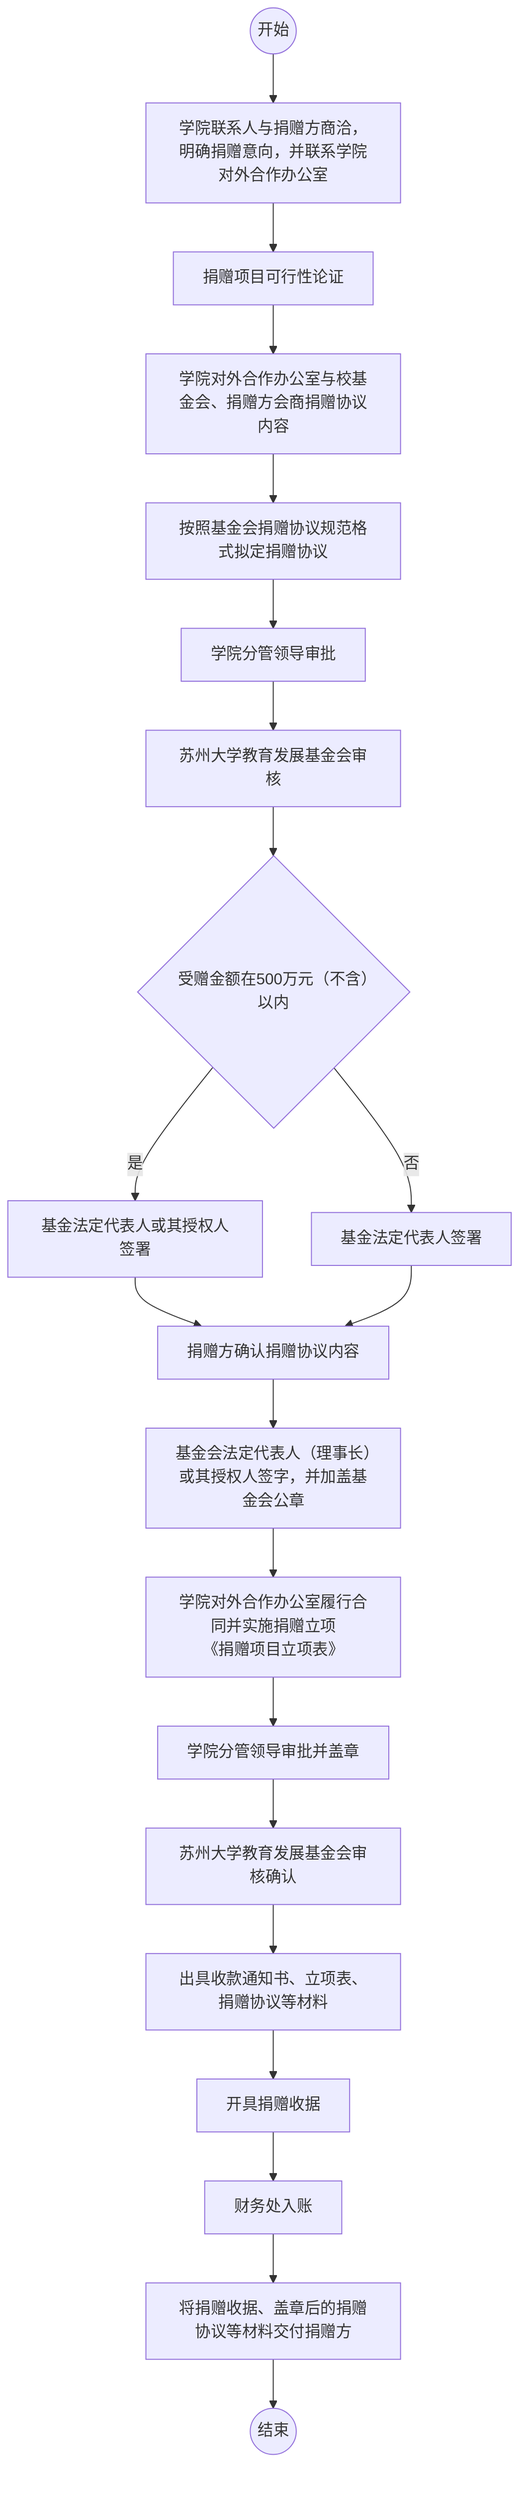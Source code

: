 flowchart TD
    Start((开始))
    A[学院联系人与捐赠方商洽，明确捐赠意向，并联系学院对外合作办公室]
    B[捐赠项目可行性论证]
    C[学院对外合作办公室与校基金会、捐赠方会商捐赠协议内容]
    D[按照基金会捐赠协议规范格式拟定捐赠协议]
    E[学院分管领导审批]
    F[苏州大学教育发展基金会审核]
    G{受赠金额在500万元（不含）以内}
    G_Yes[基金法定代表人或其授权人签署]
    G_No[基金法定代表人签署]
    H[捐赠方确认捐赠协议内容]
    I[基金会法定代表人（理事长）或其授权人签字，并加盖基金会公章]
    J[学院对外合作办公室履行合同并实施捐赠立项<br>《捐赠项目立项表》]
    K[学院分管领导审批并盖章]
    L[苏州大学教育发展基金会审核确认]
    M[出具收款通知书、立项表、捐赠协议等材料]
    N[开具捐赠收据]
    O[财务处入账]
    P[将捐赠收据、盖章后的捐赠协议等材料交付捐赠方]
    End((结束))

    Start --> A
    A --> B
    B --> C
    C --> D
    D --> E
    E --> F
    F --> G
    G -- 是 --> G_Yes
    G -- 否 --> G_No
    G_Yes --> H
    G_No --> H
    H --> I
    I --> J
    J --> K
    K --> L
    L --> M
    M --> N
    N --> O
    O --> P
    P --> End